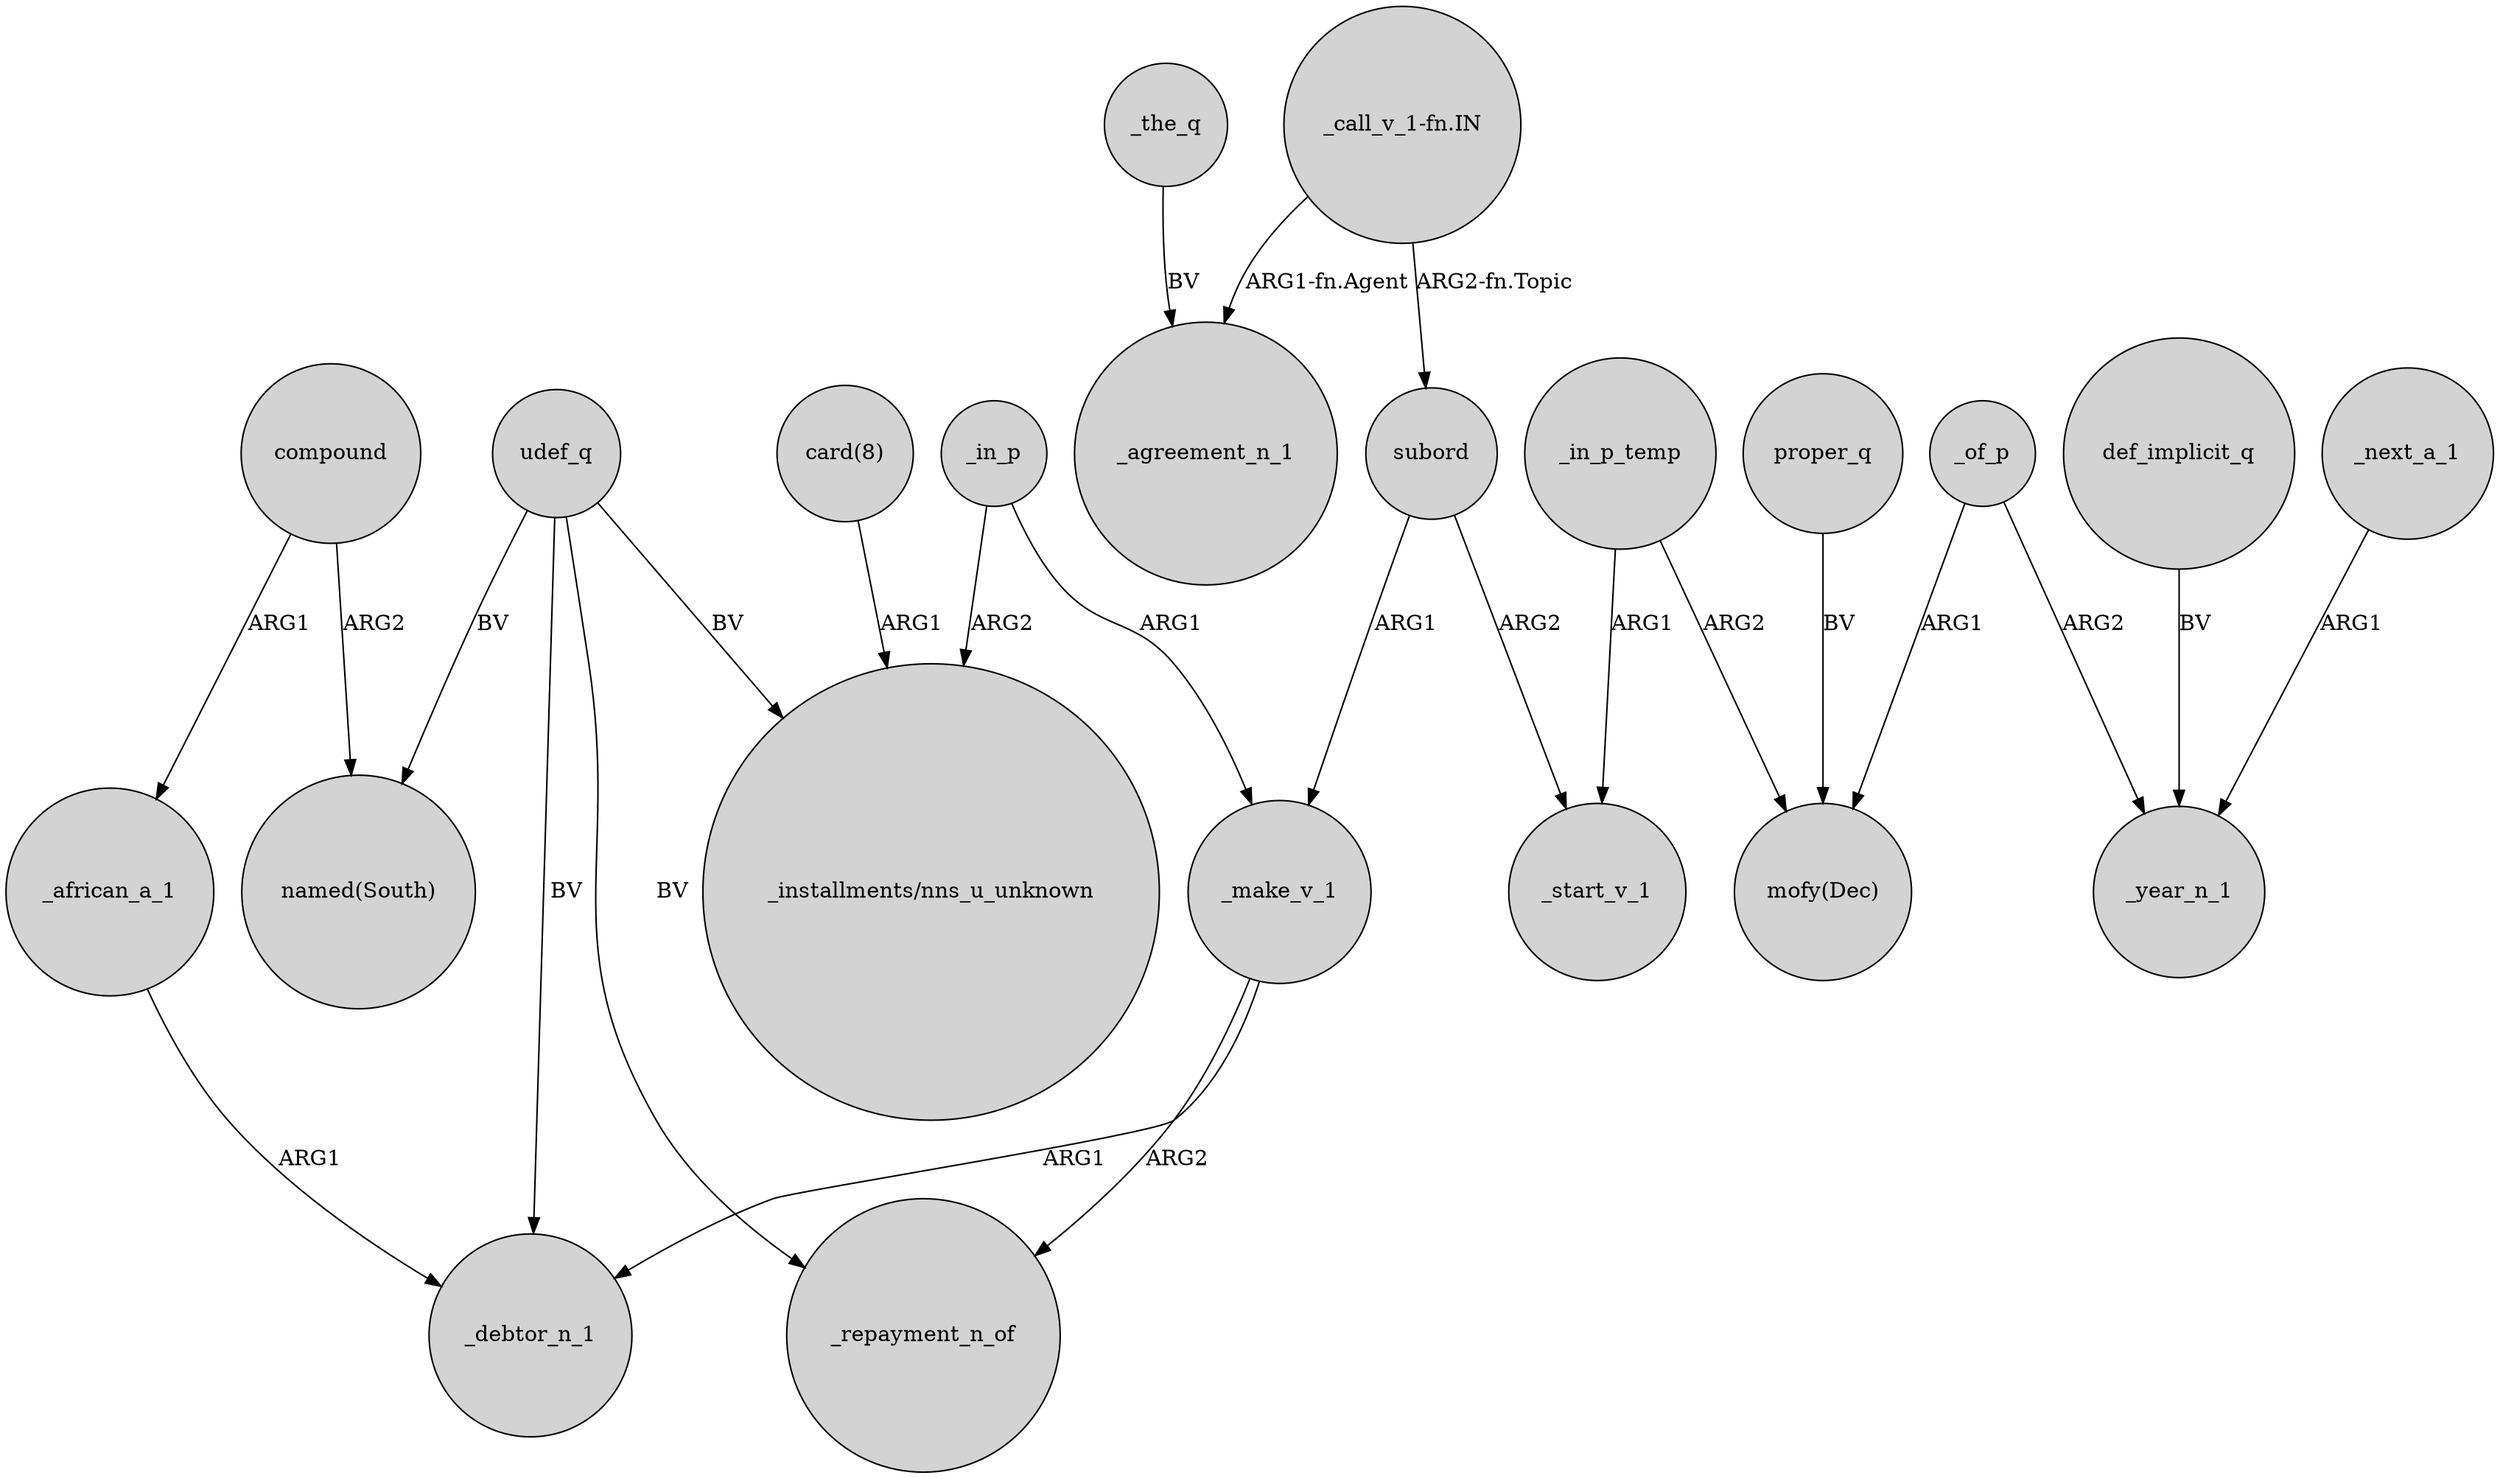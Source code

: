 digraph {
	node [shape=circle style=filled]
	compound -> "named(South)" [label=ARG2]
	def_implicit_q -> _year_n_1 [label=BV]
	compound -> _african_a_1 [label=ARG1]
	_of_p -> _year_n_1 [label=ARG2]
	udef_q -> _repayment_n_of [label=BV]
	proper_q -> "mofy(Dec)" [label=BV]
	"card(8)" -> "_installments/nns_u_unknown" [label=ARG1]
	udef_q -> _debtor_n_1 [label=BV]
	_in_p_temp -> "mofy(Dec)" [label=ARG2]
	_in_p -> "_installments/nns_u_unknown" [label=ARG2]
	udef_q -> "named(South)" [label=BV]
	_make_v_1 -> _debtor_n_1 [label=ARG1]
	subord -> _start_v_1 [label=ARG2]
	_the_q -> _agreement_n_1 [label=BV]
	"_call_v_1-fn.IN" -> _agreement_n_1 [label="ARG1-fn.Agent"]
	_next_a_1 -> _year_n_1 [label=ARG1]
	_in_p_temp -> _start_v_1 [label=ARG1]
	_of_p -> "mofy(Dec)" [label=ARG1]
	_african_a_1 -> _debtor_n_1 [label=ARG1]
	_in_p -> _make_v_1 [label=ARG1]
	_make_v_1 -> _repayment_n_of [label=ARG2]
	subord -> _make_v_1 [label=ARG1]
	"_call_v_1-fn.IN" -> subord [label="ARG2-fn.Topic"]
	udef_q -> "_installments/nns_u_unknown" [label=BV]
}

